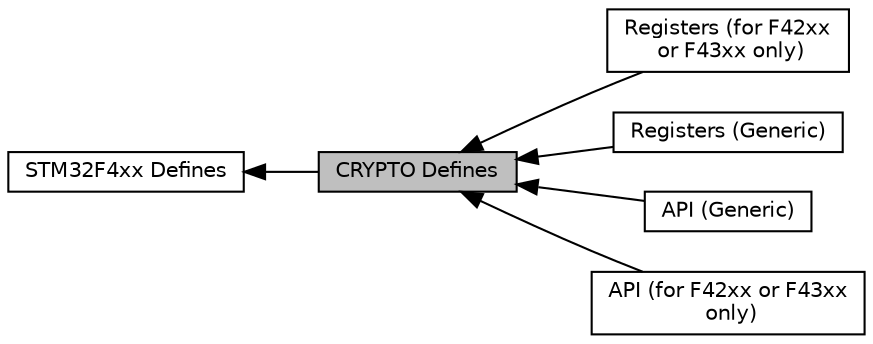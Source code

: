 digraph "CRYPTO Defines"
{
  edge [fontname="Helvetica",fontsize="10",labelfontname="Helvetica",labelfontsize="10"];
  node [fontname="Helvetica",fontsize="10",shape=record];
  rankdir=LR;
  Node1 [label="STM32F4xx Defines",height=0.2,width=0.4,color="black", fillcolor="white", style="filled",URL="$group__STM32F4xx__defines.html",tooltip="Defined Constants and Types for the STM32F4xx series. "];
  Node0 [label="CRYPTO Defines",height=0.2,width=0.4,color="black", fillcolor="grey75", style="filled", fontcolor="black"];
  Node2 [label="Registers (for F42xx\l or F43xx only)",height=0.2,width=0.4,color="black", fillcolor="white", style="filled",URL="$group__crypto__defines__registers.html",tooltip="Register access to the CRYP controller. "];
  Node4 [label="Registers (Generic)",height=0.2,width=0.4,color="black", fillcolor="white", style="filled",URL="$group__crypto__registers__gen.html",tooltip="Register access to the CRYP controller. "];
  Node5 [label="API (Generic)",height=0.2,width=0.4,color="black", fillcolor="white", style="filled",URL="$group__crypto__api__gen.html",tooltip="API for the CRYP controller. "];
  Node3 [label="API (for F42xx or F43xx\l only)",height=0.2,width=0.4,color="black", fillcolor="white", style="filled",URL="$group__crypto__api.html",tooltip="API for the CRYP controller. "];
  Node1->Node0 [shape=plaintext, dir="back", style="solid"];
  Node0->Node2 [shape=plaintext, dir="back", style="solid"];
  Node0->Node3 [shape=plaintext, dir="back", style="solid"];
  Node0->Node4 [shape=plaintext, dir="back", style="solid"];
  Node0->Node5 [shape=plaintext, dir="back", style="solid"];
}

